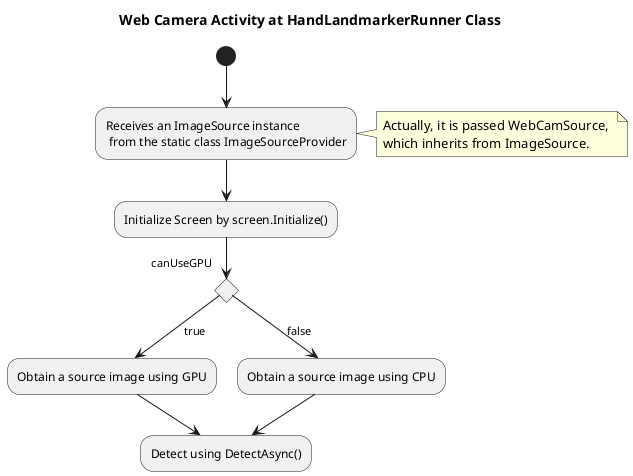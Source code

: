 @startuml Activity_HandLandmarker_WebCam

title Web Camera Activity at HandLandmarkerRunner Class 

(*) -down-> Receives an ImageSource instance \n from the static class ImageSourceProvider

note right : Actually, it is passed WebCamSource, \nwhich inherits from ImageSource.

-down-> Initialize Screen by screen.Initialize()

if canUseGPU then 
 --> [true] Obtain a source image using GPU
 --> Detect using DetectAsync()
else
 --> [false] Obtain a source image using CPU
 --> Detect using DetectAsync()
endif

@enduml